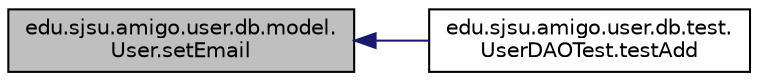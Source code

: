 digraph "edu.sjsu.amigo.user.db.model.User.setEmail"
{
  edge [fontname="Helvetica",fontsize="10",labelfontname="Helvetica",labelfontsize="10"];
  node [fontname="Helvetica",fontsize="10",shape=record];
  rankdir="LR";
  Node20 [label="edu.sjsu.amigo.user.db.model.\lUser.setEmail",height=0.2,width=0.4,color="black", fillcolor="grey75", style="filled", fontcolor="black"];
  Node20 -> Node21 [dir="back",color="midnightblue",fontsize="10",style="solid"];
  Node21 [label="edu.sjsu.amigo.user.db.test.\lUserDAOTest.testAdd",height=0.2,width=0.4,color="black", fillcolor="white", style="filled",URL="$classedu_1_1sjsu_1_1amigo_1_1user_1_1db_1_1test_1_1_user_d_a_o_test.html#af725294b50beae48dc26450c1dfc9ea8"];
}
